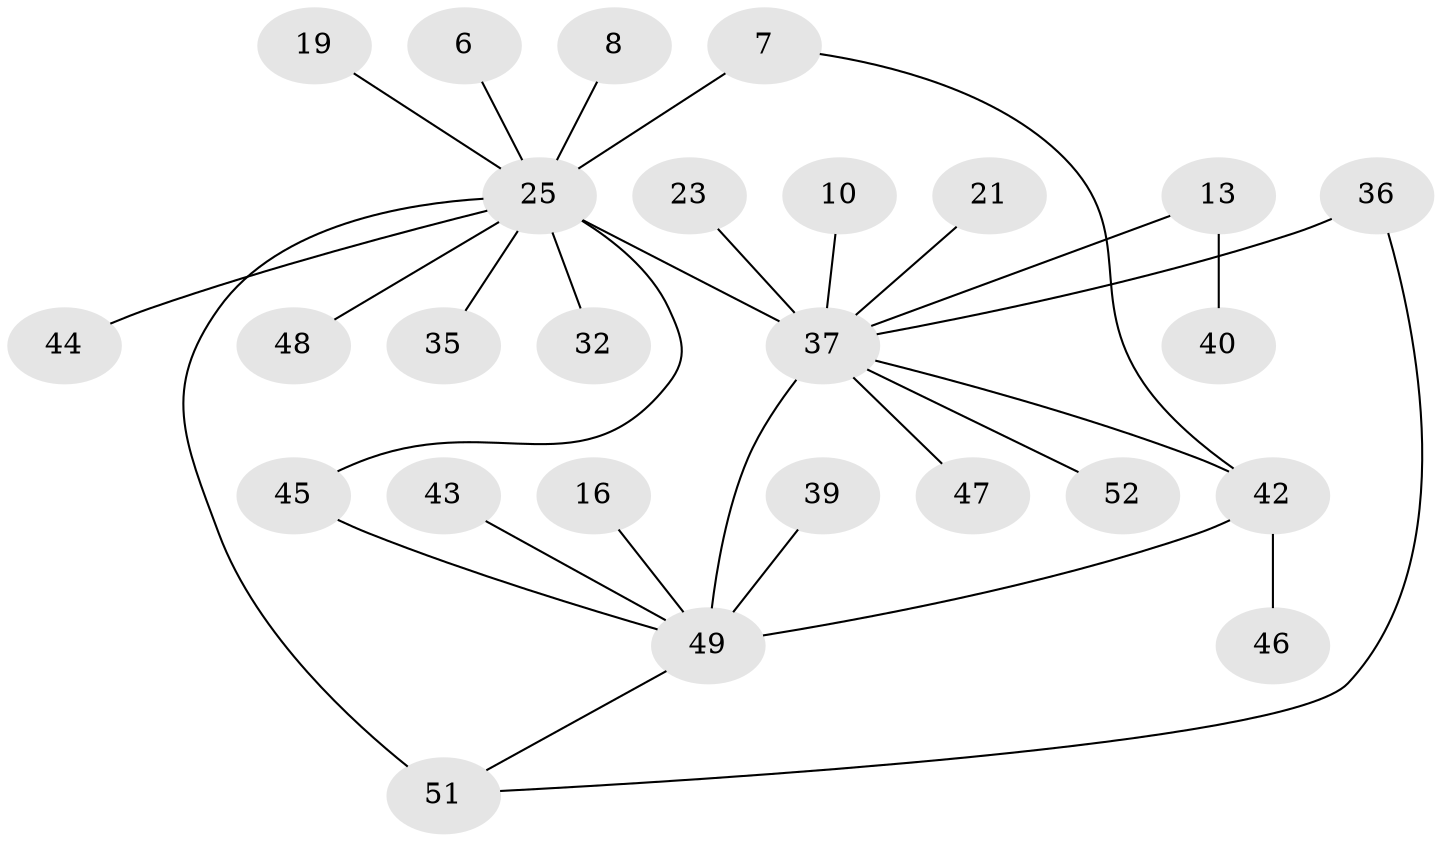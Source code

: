 // original degree distribution, {14: 0.019230769230769232, 9: 0.038461538461538464, 5: 0.038461538461538464, 6: 0.057692307692307696, 3: 0.17307692307692307, 1: 0.5384615384615384, 7: 0.019230769230769232, 4: 0.038461538461538464, 2: 0.07692307692307693}
// Generated by graph-tools (version 1.1) at 2025/47/03/09/25 04:47:45]
// undirected, 26 vertices, 30 edges
graph export_dot {
graph [start="1"]
  node [color=gray90,style=filled];
  6;
  7;
  8;
  10;
  13;
  16;
  19;
  21;
  23;
  25 [super="+1"];
  32;
  35;
  36 [super="+15"];
  37 [super="+4+11+5"];
  39;
  40;
  42 [super="+22+33"];
  43;
  44 [super="+34"];
  45 [super="+31+41+38"];
  46;
  47;
  48;
  49 [super="+20+14+26+29+30"];
  51 [super="+50+17"];
  52;
  6 -- 25;
  7 -- 25 [weight=2];
  7 -- 42;
  8 -- 25;
  10 -- 37;
  13 -- 40;
  13 -- 37 [weight=2];
  16 -- 49;
  19 -- 25;
  21 -- 37;
  23 -- 37;
  25 -- 35;
  25 -- 48;
  25 -- 32;
  25 -- 37 [weight=5];
  25 -- 45;
  25 -- 44;
  25 -- 51 [weight=2];
  36 -- 37;
  36 -- 51;
  37 -- 52;
  37 -- 47;
  37 -- 49 [weight=4];
  37 -- 42 [weight=2];
  39 -- 49;
  42 -- 49;
  42 -- 46;
  43 -- 49;
  45 -- 49;
  49 -- 51;
}
